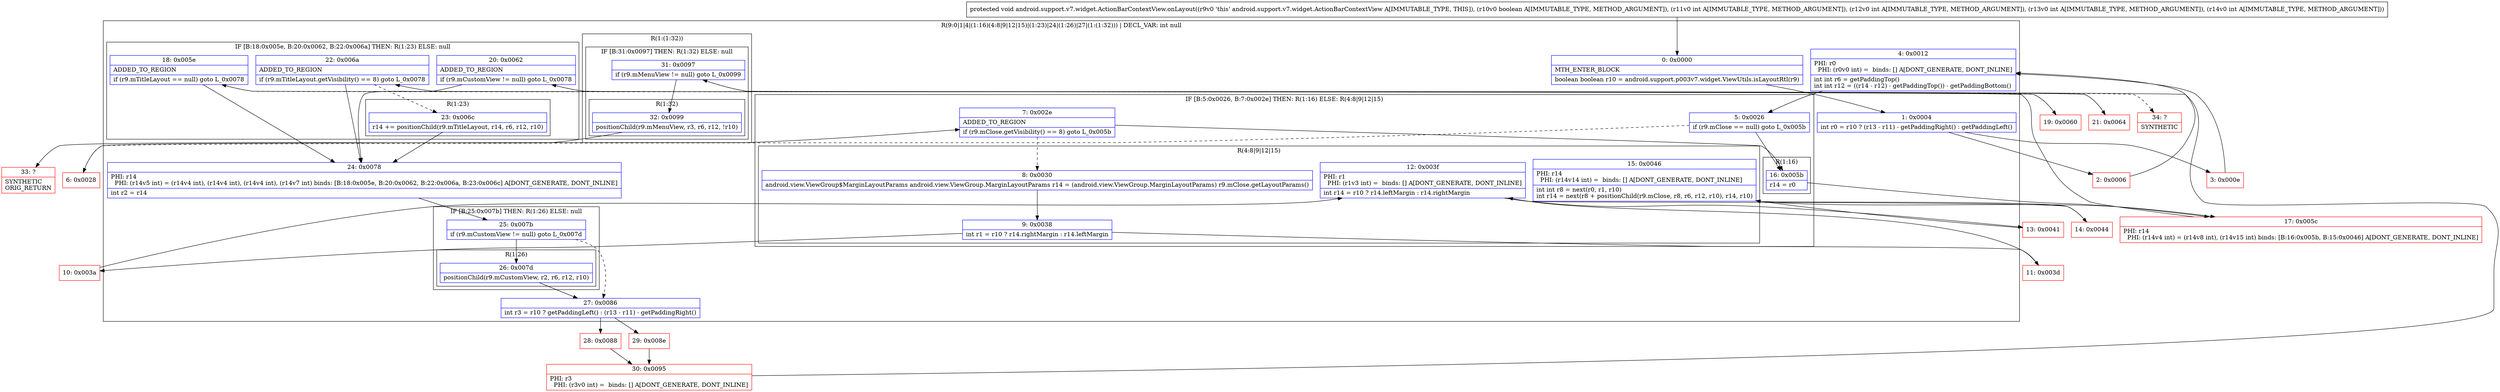 digraph "CFG forandroid.support.v7.widget.ActionBarContextView.onLayout(ZIIII)V" {
subgraph cluster_Region_1278459993 {
label = "R(9:0|1|4|(1:16)(4:8|9|12|15)|(1:23)|24|(1:26)|27|(1:(1:32))) | DECL_VAR: int null\l";
node [shape=record,color=blue];
Node_0 [shape=record,label="{0\:\ 0x0000|MTH_ENTER_BLOCK\l|boolean boolean r10 = android.support.p003v7.widget.ViewUtils.isLayoutRtl(r9)\l}"];
Node_1 [shape=record,label="{1\:\ 0x0004|int r0 = r10 ? (r13 \- r11) \- getPaddingRight() : getPaddingLeft()\l}"];
Node_4 [shape=record,label="{4\:\ 0x0012|PHI: r0 \l  PHI: (r0v0 int) =  binds: [] A[DONT_GENERATE, DONT_INLINE]\l|int int r6 = getPaddingTop()\lint int r12 = ((r14 \- r12) \- getPaddingTop()) \- getPaddingBottom()\l}"];
subgraph cluster_IfRegion_2084468940 {
label = "IF [B:5:0x0026, B:7:0x002e] THEN: R(1:16) ELSE: R(4:8|9|12|15)";
node [shape=record,color=blue];
Node_5 [shape=record,label="{5\:\ 0x0026|if (r9.mClose == null) goto L_0x005b\l}"];
Node_7 [shape=record,label="{7\:\ 0x002e|ADDED_TO_REGION\l|if (r9.mClose.getVisibility() == 8) goto L_0x005b\l}"];
subgraph cluster_Region_437678166 {
label = "R(1:16)";
node [shape=record,color=blue];
Node_16 [shape=record,label="{16\:\ 0x005b|r14 = r0\l}"];
}
subgraph cluster_Region_1451334721 {
label = "R(4:8|9|12|15)";
node [shape=record,color=blue];
Node_8 [shape=record,label="{8\:\ 0x0030|android.view.ViewGroup$MarginLayoutParams android.view.ViewGroup.MarginLayoutParams r14 = (android.view.ViewGroup.MarginLayoutParams) r9.mClose.getLayoutParams()\l}"];
Node_9 [shape=record,label="{9\:\ 0x0038|int r1 = r10 ? r14.rightMargin : r14.leftMargin\l}"];
Node_12 [shape=record,label="{12\:\ 0x003f|PHI: r1 \l  PHI: (r1v3 int) =  binds: [] A[DONT_GENERATE, DONT_INLINE]\l|int r14 = r10 ? r14.leftMargin : r14.rightMargin\l}"];
Node_15 [shape=record,label="{15\:\ 0x0046|PHI: r14 \l  PHI: (r14v14 int) =  binds: [] A[DONT_GENERATE, DONT_INLINE]\l|int int r8 = next(r0, r1, r10)\lint r14 = next(r8 + positionChild(r9.mClose, r8, r6, r12, r10), r14, r10)\l}"];
}
}
subgraph cluster_IfRegion_358897085 {
label = "IF [B:18:0x005e, B:20:0x0062, B:22:0x006a] THEN: R(1:23) ELSE: null";
node [shape=record,color=blue];
Node_18 [shape=record,label="{18\:\ 0x005e|ADDED_TO_REGION\l|if (r9.mTitleLayout == null) goto L_0x0078\l}"];
Node_20 [shape=record,label="{20\:\ 0x0062|ADDED_TO_REGION\l|if (r9.mCustomView != null) goto L_0x0078\l}"];
Node_22 [shape=record,label="{22\:\ 0x006a|ADDED_TO_REGION\l|if (r9.mTitleLayout.getVisibility() == 8) goto L_0x0078\l}"];
subgraph cluster_Region_787803564 {
label = "R(1:23)";
node [shape=record,color=blue];
Node_23 [shape=record,label="{23\:\ 0x006c|r14 += positionChild(r9.mTitleLayout, r14, r6, r12, r10)\l}"];
}
}
Node_24 [shape=record,label="{24\:\ 0x0078|PHI: r14 \l  PHI: (r14v5 int) = (r14v4 int), (r14v4 int), (r14v4 int), (r14v7 int) binds: [B:18:0x005e, B:20:0x0062, B:22:0x006a, B:23:0x006c] A[DONT_GENERATE, DONT_INLINE]\l|int r2 = r14\l}"];
subgraph cluster_IfRegion_1834478042 {
label = "IF [B:25:0x007b] THEN: R(1:26) ELSE: null";
node [shape=record,color=blue];
Node_25 [shape=record,label="{25\:\ 0x007b|if (r9.mCustomView != null) goto L_0x007d\l}"];
subgraph cluster_Region_307012750 {
label = "R(1:26)";
node [shape=record,color=blue];
Node_26 [shape=record,label="{26\:\ 0x007d|positionChild(r9.mCustomView, r2, r6, r12, r10)\l}"];
}
}
Node_27 [shape=record,label="{27\:\ 0x0086|int r3 = r10 ? getPaddingLeft() : (r13 \- r11) \- getPaddingRight()\l}"];
subgraph cluster_Region_417768254 {
label = "R(1:(1:32))";
node [shape=record,color=blue];
subgraph cluster_IfRegion_387006710 {
label = "IF [B:31:0x0097] THEN: R(1:32) ELSE: null";
node [shape=record,color=blue];
Node_31 [shape=record,label="{31\:\ 0x0097|if (r9.mMenuView != null) goto L_0x0099\l}"];
subgraph cluster_Region_1085247382 {
label = "R(1:32)";
node [shape=record,color=blue];
Node_32 [shape=record,label="{32\:\ 0x0099|positionChild(r9.mMenuView, r3, r6, r12, !r10)\l}"];
}
}
}
}
Node_2 [shape=record,color=red,label="{2\:\ 0x0006}"];
Node_3 [shape=record,color=red,label="{3\:\ 0x000e}"];
Node_6 [shape=record,color=red,label="{6\:\ 0x0028}"];
Node_10 [shape=record,color=red,label="{10\:\ 0x003a}"];
Node_11 [shape=record,color=red,label="{11\:\ 0x003d}"];
Node_13 [shape=record,color=red,label="{13\:\ 0x0041}"];
Node_14 [shape=record,color=red,label="{14\:\ 0x0044}"];
Node_17 [shape=record,color=red,label="{17\:\ 0x005c|PHI: r14 \l  PHI: (r14v4 int) = (r14v8 int), (r14v15 int) binds: [B:16:0x005b, B:15:0x0046] A[DONT_GENERATE, DONT_INLINE]\l}"];
Node_19 [shape=record,color=red,label="{19\:\ 0x0060}"];
Node_21 [shape=record,color=red,label="{21\:\ 0x0064}"];
Node_28 [shape=record,color=red,label="{28\:\ 0x0088}"];
Node_29 [shape=record,color=red,label="{29\:\ 0x008e}"];
Node_30 [shape=record,color=red,label="{30\:\ 0x0095|PHI: r3 \l  PHI: (r3v0 int) =  binds: [] A[DONT_GENERATE, DONT_INLINE]\l}"];
Node_33 [shape=record,color=red,label="{33\:\ ?|SYNTHETIC\lORIG_RETURN\l}"];
Node_34 [shape=record,color=red,label="{34\:\ ?|SYNTHETIC\l}"];
MethodNode[shape=record,label="{protected void android.support.v7.widget.ActionBarContextView.onLayout((r9v0 'this' android.support.v7.widget.ActionBarContextView A[IMMUTABLE_TYPE, THIS]), (r10v0 boolean A[IMMUTABLE_TYPE, METHOD_ARGUMENT]), (r11v0 int A[IMMUTABLE_TYPE, METHOD_ARGUMENT]), (r12v0 int A[IMMUTABLE_TYPE, METHOD_ARGUMENT]), (r13v0 int A[IMMUTABLE_TYPE, METHOD_ARGUMENT]), (r14v0 int A[IMMUTABLE_TYPE, METHOD_ARGUMENT])) }"];
MethodNode -> Node_0;
Node_0 -> Node_1;
Node_1 -> Node_2;
Node_1 -> Node_3;
Node_4 -> Node_5;
Node_5 -> Node_6[style=dashed];
Node_5 -> Node_16;
Node_7 -> Node_8[style=dashed];
Node_7 -> Node_16;
Node_16 -> Node_17;
Node_8 -> Node_9;
Node_9 -> Node_10;
Node_9 -> Node_11;
Node_12 -> Node_13;
Node_12 -> Node_14;
Node_15 -> Node_17;
Node_18 -> Node_19[style=dashed];
Node_18 -> Node_24;
Node_20 -> Node_21[style=dashed];
Node_20 -> Node_24;
Node_22 -> Node_23[style=dashed];
Node_22 -> Node_24;
Node_23 -> Node_24;
Node_24 -> Node_25;
Node_25 -> Node_26;
Node_25 -> Node_27[style=dashed];
Node_26 -> Node_27;
Node_27 -> Node_28;
Node_27 -> Node_29;
Node_31 -> Node_32;
Node_31 -> Node_34[style=dashed];
Node_32 -> Node_33;
Node_2 -> Node_4;
Node_3 -> Node_4;
Node_6 -> Node_7;
Node_10 -> Node_12;
Node_11 -> Node_12;
Node_13 -> Node_15;
Node_14 -> Node_15;
Node_17 -> Node_18;
Node_19 -> Node_20;
Node_21 -> Node_22;
Node_28 -> Node_30;
Node_29 -> Node_30;
Node_30 -> Node_31;
}

